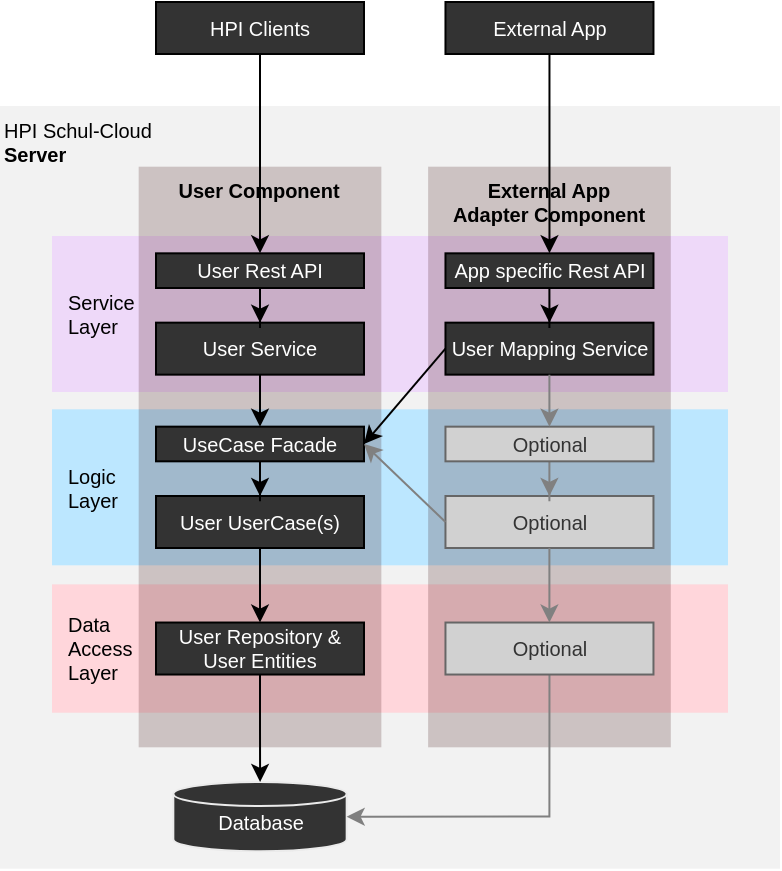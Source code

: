 <mxfile version="13.6.6" type="atlas"><mxAtlasLibraries/><diagram id="RrnGyhTox1kCKPTknkRC" name="Seite-1"><mxGraphModel dx="4462" dy="1545" grid="1" gridSize="10" guides="1" tooltips="1" connect="1" arrows="1" fold="1" page="0" pageScale="1" pageWidth="827" pageHeight="1169" math="0" shadow="0"><root><mxCell id="0"/><mxCell id="1" parent="0"/><mxCell id="rid1xrD-9KdfzVZvJYU5-43" value="" style="group;fontSize=10;" parent="1" vertex="1" connectable="0"><mxGeometry x="-2360" y="-50" width="390" height="433.33" as="geometry"/></mxCell><mxCell id="rid1xrD-9KdfzVZvJYU5-9" value="HPI Schul-Cloud &lt;br style=&quot;font-size: 10px;&quot;&gt;&lt;b style=&quot;font-size: 10px;&quot;&gt;Server&lt;/b&gt;" style="rounded=0;whiteSpace=wrap;html=1;fontSize=10;align=left;verticalAlign=top;strokeColor=none;fillColor=#F2F2F2;" parent="rid1xrD-9KdfzVZvJYU5-43" vertex="1"><mxGeometry y="52.0" width="390" height="381.33" as="geometry"/></mxCell><mxCell id="rid1xrD-9KdfzVZvJYU5-10" value="Logic &lt;br style=&quot;font-size: 10px;&quot;&gt;Layer" style="rounded=0;whiteSpace=wrap;html=1;align=left;spacingLeft=6;strokeColor=none;fillColor=#BCE7FF;fontSize=10;" parent="rid1xrD-9KdfzVZvJYU5-43" vertex="1"><mxGeometry x="26" y="203.665" width="338" height="77.999" as="geometry"/></mxCell><mxCell id="rid1xrD-9KdfzVZvJYU5-11" value="Service&lt;br style=&quot;font-size: 10px;&quot;&gt;Layer" style="rounded=0;whiteSpace=wrap;html=1;align=left;spacingLeft=6;strokeColor=none;fillColor=#EED9F9;fontSize=10;" parent="rid1xrD-9KdfzVZvJYU5-43" vertex="1"><mxGeometry x="26" y="116.999" width="338" height="77.999" as="geometry"/></mxCell><mxCell id="rid1xrD-9KdfzVZvJYU5-12" value="Data&lt;br style=&quot;font-size: 10px;&quot;&gt;Access&lt;br style=&quot;font-size: 10px;&quot;&gt;Layer" style="rounded=0;whiteSpace=wrap;html=1;align=left;spacingLeft=6;strokeColor=none;fillColor=#FFD6DB;fontSize=10;" parent="rid1xrD-9KdfzVZvJYU5-43" vertex="1"><mxGeometry x="26" y="291.198" width="338" height="64.133" as="geometry"/></mxCell><mxCell id="rid1xrD-9KdfzVZvJYU5-13" value="User Component" style="rounded=0;whiteSpace=wrap;html=1;align=center;opacity=20;fillColor=#330000;labelPosition=center;verticalLabelPosition=middle;verticalAlign=top;fontStyle=1;fontSize=10;strokeColor=none;" parent="rid1xrD-9KdfzVZvJYU5-43" vertex="1"><mxGeometry x="69.333" y="82.333" width="121.333" height="290.331" as="geometry"/></mxCell><mxCell id="rid1xrD-9KdfzVZvJYU5-14" style="edgeStyle=orthogonalEdgeStyle;rounded=0;orthogonalLoop=1;jettySize=auto;html=1;exitX=0.5;exitY=1;exitDx=0;exitDy=0;fontSize=10;" parent="rid1xrD-9KdfzVZvJYU5-43" edge="1"><mxGeometry relative="1" as="geometry"><mxPoint x="189.8" y="278.198" as="sourcePoint"/><mxPoint x="189.8" y="278.198" as="targetPoint"/></mxGeometry></mxCell><mxCell id="rid1xrD-9KdfzVZvJYU5-16" value="User Service" style="rounded=0;whiteSpace=wrap;html=1;align=center;fillColor=#333333;fontColor=#FFFFFF;fontSize=10;" parent="rid1xrD-9KdfzVZvJYU5-43" vertex="1"><mxGeometry x="78" y="160.332" width="104" height="26.0" as="geometry"/></mxCell><mxCell id="rid1xrD-9KdfzVZvJYU5-17" style="edgeStyle=orthogonalEdgeStyle;rounded=0;orthogonalLoop=1;jettySize=auto;html=1;entryX=0.5;entryY=0;entryDx=0;entryDy=0;fontSize=10;" parent="rid1xrD-9KdfzVZvJYU5-43" source="rid1xrD-9KdfzVZvJYU5-18" target="rid1xrD-9KdfzVZvJYU5-16" edge="1"><mxGeometry relative="1" as="geometry"/></mxCell><mxCell id="rid1xrD-9KdfzVZvJYU5-18" value="User Rest API" style="rounded=0;whiteSpace=wrap;html=1;align=center;fillColor=#333333;fontColor=#FFFFFF;fontSize=10;" parent="rid1xrD-9KdfzVZvJYU5-43" vertex="1"><mxGeometry x="78" y="125.666" width="104" height="17.333" as="geometry"/></mxCell><mxCell id="rid1xrD-9KdfzVZvJYU5-20" value="User UserCase(s)" style="rounded=0;whiteSpace=wrap;html=1;align=center;fillColor=#333333;fontColor=#FFFFFF;fontSize=10;" parent="rid1xrD-9KdfzVZvJYU5-43" vertex="1"><mxGeometry x="78" y="246.998" width="104" height="26.0" as="geometry"/></mxCell><mxCell id="rid1xrD-9KdfzVZvJYU5-21" style="edgeStyle=orthogonalEdgeStyle;rounded=0;orthogonalLoop=1;jettySize=auto;html=1;fontSize=10;" parent="rid1xrD-9KdfzVZvJYU5-43" source="rid1xrD-9KdfzVZvJYU5-22" target="rid1xrD-9KdfzVZvJYU5-20" edge="1"><mxGeometry relative="1" as="geometry"/></mxCell><mxCell id="rid1xrD-9KdfzVZvJYU5-22" value="UseCase Facade" style="rounded=0;whiteSpace=wrap;html=1;align=center;fillColor=#333333;fontColor=#FFFFFF;fontSize=10;" parent="rid1xrD-9KdfzVZvJYU5-43" vertex="1"><mxGeometry x="78" y="212.332" width="104" height="17.333" as="geometry"/></mxCell><mxCell id="rid1xrD-9KdfzVZvJYU5-15" style="edgeStyle=orthogonalEdgeStyle;rounded=0;orthogonalLoop=1;jettySize=auto;html=1;fontSize=10;" parent="rid1xrD-9KdfzVZvJYU5-43" source="rid1xrD-9KdfzVZvJYU5-16" target="rid1xrD-9KdfzVZvJYU5-22" edge="1"><mxGeometry relative="1" as="geometry"/></mxCell><mxCell id="rid1xrD-9KdfzVZvJYU5-24" value="User Repository &amp;amp; User Entities" style="rounded=0;whiteSpace=wrap;html=1;align=center;fillColor=#333333;fontColor=#FFFFFF;fontSize=10;" parent="rid1xrD-9KdfzVZvJYU5-43" vertex="1"><mxGeometry x="78" y="310.264" width="104" height="26.0" as="geometry"/></mxCell><mxCell id="rid1xrD-9KdfzVZvJYU5-19" style="edgeStyle=orthogonalEdgeStyle;rounded=0;orthogonalLoop=1;jettySize=auto;html=1;fontSize=10;" parent="rid1xrD-9KdfzVZvJYU5-43" source="rid1xrD-9KdfzVZvJYU5-20" target="rid1xrD-9KdfzVZvJYU5-24" edge="1"><mxGeometry relative="1" as="geometry"/></mxCell><mxCell id="rid1xrD-9KdfzVZvJYU5-25" value="External App &lt;br style=&quot;font-size: 10px&quot;&gt;Adapter Component" style="rounded=0;whiteSpace=wrap;html=1;align=center;opacity=20;fillColor=#330000;labelPosition=center;verticalLabelPosition=middle;verticalAlign=top;fontStyle=1;fontSize=10;strokeColor=none;" parent="rid1xrD-9KdfzVZvJYU5-43" vertex="1"><mxGeometry x="214.067" y="82.333" width="121.333" height="290.331" as="geometry"/></mxCell><mxCell id="rid1xrD-9KdfzVZvJYU5-26" style="rounded=0;orthogonalLoop=1;jettySize=auto;html=1;entryX=1;entryY=0.5;entryDx=0;entryDy=0;fontSize=10;fontColor=#FFFFFF;exitX=0;exitY=0.5;exitDx=0;exitDy=0;" parent="rid1xrD-9KdfzVZvJYU5-43" source="rid1xrD-9KdfzVZvJYU5-28" target="rid1xrD-9KdfzVZvJYU5-22" edge="1"><mxGeometry relative="1" as="geometry"/></mxCell><mxCell id="rid1xrD-9KdfzVZvJYU5-28" value="User Mapping Service" style="rounded=0;whiteSpace=wrap;html=1;align=center;fillColor=#333333;fontColor=#FFFFFF;fontSize=10;" parent="rid1xrD-9KdfzVZvJYU5-43" vertex="1"><mxGeometry x="222.733" y="160.332" width="104" height="26.0" as="geometry"/></mxCell><mxCell id="rid1xrD-9KdfzVZvJYU5-29" style="edgeStyle=orthogonalEdgeStyle;rounded=0;orthogonalLoop=1;jettySize=auto;html=1;entryX=0.5;entryY=0;entryDx=0;entryDy=0;fontSize=10;" parent="rid1xrD-9KdfzVZvJYU5-43" source="rid1xrD-9KdfzVZvJYU5-30" target="rid1xrD-9KdfzVZvJYU5-28" edge="1"><mxGeometry relative="1" as="geometry"/></mxCell><mxCell id="rid1xrD-9KdfzVZvJYU5-30" value="App specific Rest API" style="rounded=0;whiteSpace=wrap;html=1;align=center;fillColor=#333333;fontColor=#FFFFFF;fontSize=10;" parent="rid1xrD-9KdfzVZvJYU5-43" vertex="1"><mxGeometry x="222.733" y="125.666" width="104" height="17.333" as="geometry"/></mxCell><mxCell id="rid1xrD-9KdfzVZvJYU5-31" style="edgeStyle=orthogonalEdgeStyle;rounded=0;orthogonalLoop=1;jettySize=auto;html=1;fontSize=10;fontColor=#FFFFFF;" parent="rid1xrD-9KdfzVZvJYU5-43" source="rid1xrD-9KdfzVZvJYU5-32" target="rid1xrD-9KdfzVZvJYU5-18" edge="1"><mxGeometry relative="1" as="geometry"/></mxCell><mxCell id="rid1xrD-9KdfzVZvJYU5-32" value="HPI Clients" style="rounded=0;whiteSpace=wrap;html=1;align=center;fillColor=#333333;fontColor=#FFFFFF;fontSize=10;" parent="rid1xrD-9KdfzVZvJYU5-43" vertex="1"><mxGeometry x="78" width="104" height="26.0" as="geometry"/></mxCell><mxCell id="rid1xrD-9KdfzVZvJYU5-33" style="edgeStyle=orthogonalEdgeStyle;rounded=0;orthogonalLoop=1;jettySize=auto;html=1;entryX=0.5;entryY=0;entryDx=0;entryDy=0;fontSize=10;fontColor=#FFFFFF;" parent="rid1xrD-9KdfzVZvJYU5-43" source="rid1xrD-9KdfzVZvJYU5-34" target="rid1xrD-9KdfzVZvJYU5-30" edge="1"><mxGeometry relative="1" as="geometry"/></mxCell><mxCell id="rid1xrD-9KdfzVZvJYU5-34" value="External App" style="rounded=0;whiteSpace=wrap;html=1;align=center;fillColor=#333333;fontColor=#FFFFFF;fontSize=10;" parent="rid1xrD-9KdfzVZvJYU5-43" vertex="1"><mxGeometry x="222.733" width="104" height="26.0" as="geometry"/></mxCell><mxCell id="rid1xrD-9KdfzVZvJYU5-35" value="Database" style="shape=cylinder2;whiteSpace=wrap;html=1;boundedLbl=1;backgroundOutline=1;size=6;rounded=0;fillColor=#333333;fontSize=10;fontColor=#FFFFFF;align=center;strokeColor=#EBEBEB;verticalAlign=middle;spacingTop=6;" parent="rid1xrD-9KdfzVZvJYU5-43" vertex="1"><mxGeometry x="86.667" y="389.997" width="86.667" height="34.666" as="geometry"/></mxCell><mxCell id="rid1xrD-9KdfzVZvJYU5-23" style="edgeStyle=orthogonalEdgeStyle;rounded=0;orthogonalLoop=1;jettySize=auto;html=1;fontSize=10;fontColor=#FFFFFF;" parent="rid1xrD-9KdfzVZvJYU5-43" source="rid1xrD-9KdfzVZvJYU5-24" target="rid1xrD-9KdfzVZvJYU5-35" edge="1"><mxGeometry relative="1" as="geometry"/></mxCell><mxCell id="rid1xrD-9KdfzVZvJYU5-37" value="Optional" style="rounded=0;whiteSpace=wrap;html=1;align=center;strokeColor=#666666;fontColor=#333333;fillColor=#D1D1D1;fontSize=10;" parent="rid1xrD-9KdfzVZvJYU5-43" vertex="1"><mxGeometry x="222.733" y="246.998" width="104" height="26.0" as="geometry"/></mxCell><mxCell id="rid1xrD-9KdfzVZvJYU5-38" style="edgeStyle=orthogonalEdgeStyle;rounded=0;orthogonalLoop=1;jettySize=auto;html=1;entryX=1;entryY=0.5;entryDx=0;entryDy=0;entryPerimeter=0;exitX=0.5;exitY=1;exitDx=0;exitDy=0;strokeColor=#808080;fontSize=10;" parent="rid1xrD-9KdfzVZvJYU5-43" source="rid1xrD-9KdfzVZvJYU5-39" target="rid1xrD-9KdfzVZvJYU5-35" edge="1"><mxGeometry relative="1" as="geometry"/></mxCell><mxCell id="rid1xrD-9KdfzVZvJYU5-39" value="Optional" style="rounded=0;whiteSpace=wrap;html=1;align=center;fontColor=#333333;strokeColor=#666666;fillColor=#D1D1D1;fontSize=10;" parent="rid1xrD-9KdfzVZvJYU5-43" vertex="1"><mxGeometry x="222.733" y="310.264" width="104" height="26.0" as="geometry"/></mxCell><mxCell id="rid1xrD-9KdfzVZvJYU5-36" style="edgeStyle=orthogonalEdgeStyle;rounded=0;orthogonalLoop=1;jettySize=auto;html=1;strokeColor=#808080;fontSize=10;" parent="rid1xrD-9KdfzVZvJYU5-43" source="rid1xrD-9KdfzVZvJYU5-37" target="rid1xrD-9KdfzVZvJYU5-39" edge="1"><mxGeometry relative="1" as="geometry"/></mxCell><mxCell id="rid1xrD-9KdfzVZvJYU5-40" style="edgeStyle=orthogonalEdgeStyle;rounded=0;orthogonalLoop=1;jettySize=auto;html=1;strokeColor=#808080;fontSize=10;" parent="rid1xrD-9KdfzVZvJYU5-43" source="rid1xrD-9KdfzVZvJYU5-41" target="rid1xrD-9KdfzVZvJYU5-37" edge="1"><mxGeometry relative="1" as="geometry"/></mxCell><mxCell id="rid1xrD-9KdfzVZvJYU5-41" value="Optional" style="rounded=0;whiteSpace=wrap;html=1;align=center;fontColor=#333333;strokeColor=#666666;fillColor=#D1D1D1;fontSize=10;" parent="rid1xrD-9KdfzVZvJYU5-43" vertex="1"><mxGeometry x="222.733" y="212.332" width="104" height="17.333" as="geometry"/></mxCell><mxCell id="rid1xrD-9KdfzVZvJYU5-27" style="edgeStyle=orthogonalEdgeStyle;rounded=0;orthogonalLoop=1;jettySize=auto;html=1;entryX=0.5;entryY=0;entryDx=0;entryDy=0;strokeColor=#808080;fontSize=10;" parent="rid1xrD-9KdfzVZvJYU5-43" source="rid1xrD-9KdfzVZvJYU5-28" target="rid1xrD-9KdfzVZvJYU5-41" edge="1"><mxGeometry relative="1" as="geometry"/></mxCell><mxCell id="rid1xrD-9KdfzVZvJYU5-42" style="rounded=0;orthogonalLoop=1;jettySize=auto;html=1;entryX=1;entryY=0.5;entryDx=0;entryDy=0;fontSize=10;fontColor=#FFFFFF;exitX=0;exitY=0.5;exitDx=0;exitDy=0;strokeColor=#808080;" parent="rid1xrD-9KdfzVZvJYU5-43" source="rid1xrD-9KdfzVZvJYU5-37" target="rid1xrD-9KdfzVZvJYU5-22" edge="1"><mxGeometry relative="1" as="geometry"><mxPoint x="231.4" y="181.999" as="sourcePoint"/><mxPoint x="190.667" y="229.665" as="targetPoint"/></mxGeometry></mxCell></root></mxGraphModel></diagram></mxfile>